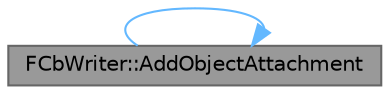digraph "FCbWriter::AddObjectAttachment"
{
 // INTERACTIVE_SVG=YES
 // LATEX_PDF_SIZE
  bgcolor="transparent";
  edge [fontname=Helvetica,fontsize=10,labelfontname=Helvetica,labelfontsize=10];
  node [fontname=Helvetica,fontsize=10,shape=box,height=0.2,width=0.4];
  rankdir="RL";
  Node1 [id="Node000001",label="FCbWriter::AddObjectAttachment",height=0.2,width=0.4,color="gray40", fillcolor="grey60", style="filled", fontcolor="black",tooltip="Write a field referencing an object attachment by its hash."];
  Node1 -> Node1 [id="edge1_Node000001_Node000001",dir="back",color="steelblue1",style="solid",tooltip=" "];
}
